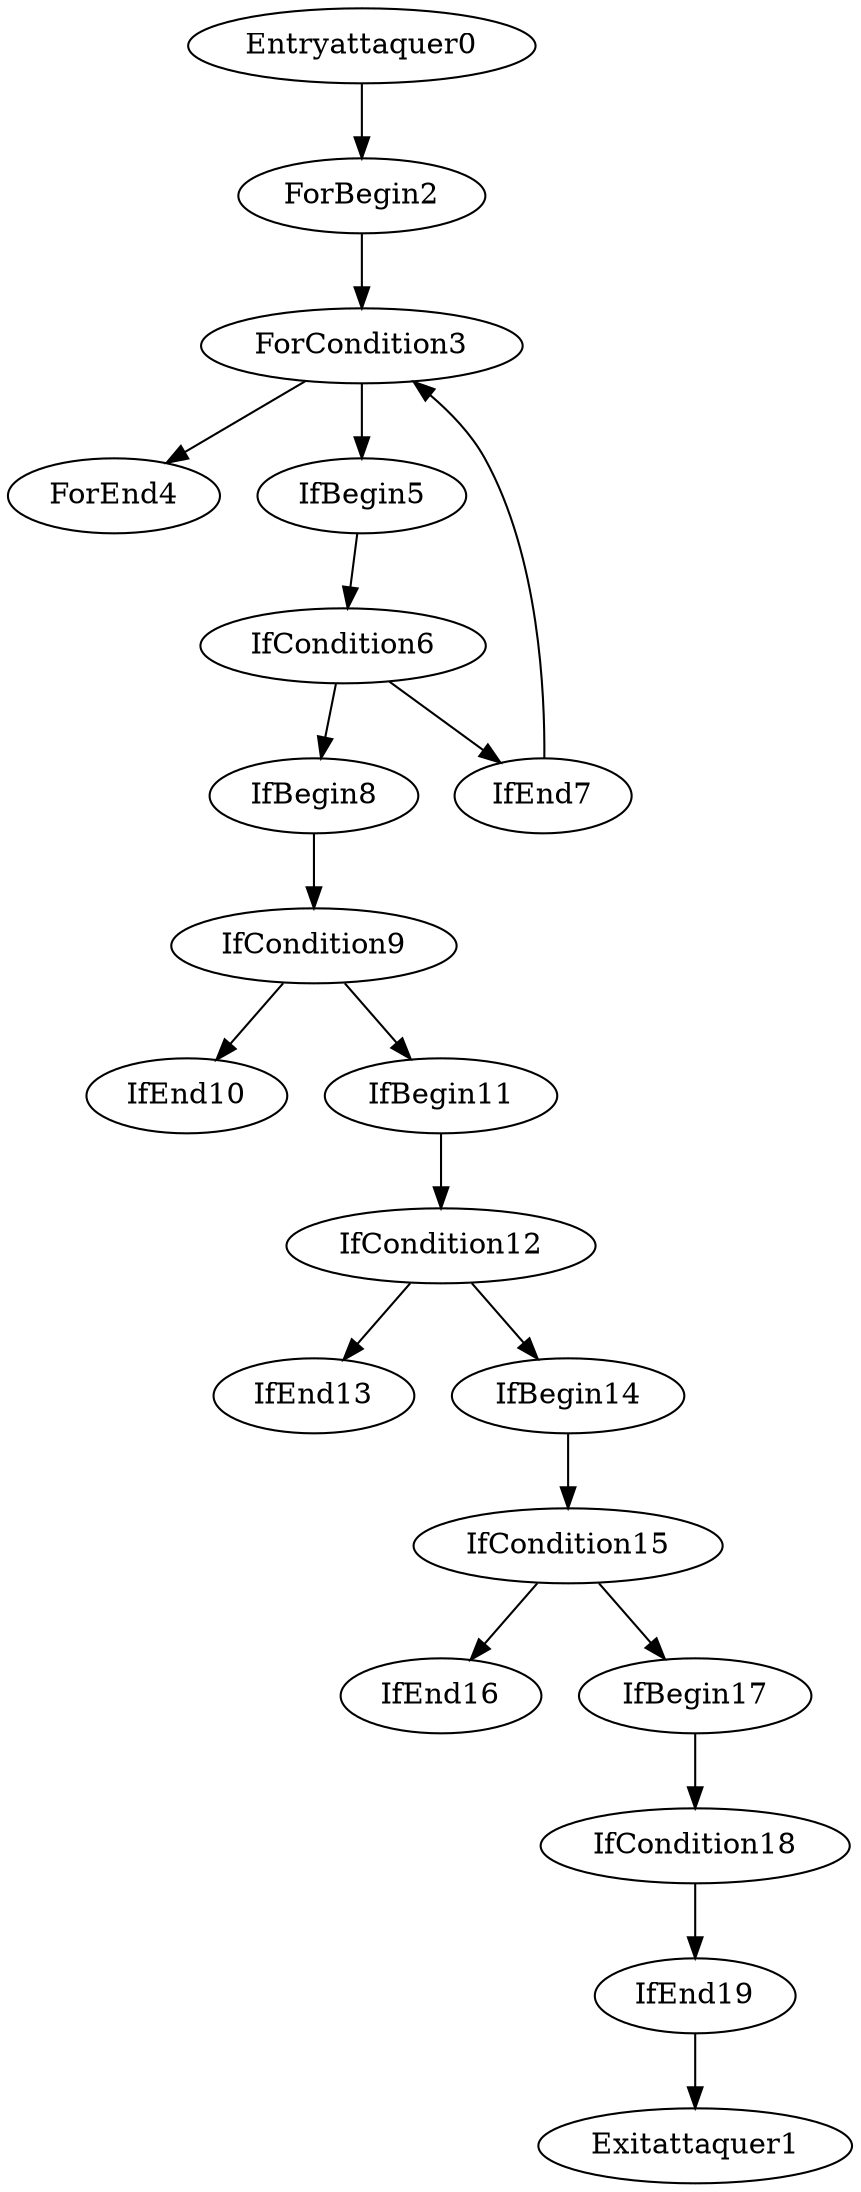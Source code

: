 digraph { 
Entryattaquer0
Exitattaquer1
ForBegin2
ForCondition3
ForEnd4
IfBegin5
IfCondition6
IfEnd7
IfBegin8
IfCondition9
IfEnd10
IfBegin11
IfCondition12
IfEnd13
IfBegin14
IfCondition15
IfEnd16
IfBegin17
IfCondition18
IfEnd19
IfEnd19 -> Exitattaquer1
Entryattaquer0 -> ForBegin2
ForBegin2 -> ForCondition3
IfEnd7 -> ForCondition3
ForCondition3 -> ForEnd4
ForCondition3 -> IfBegin5
IfBegin5 -> IfCondition6
IfCondition6 -> IfEnd7
IfCondition6 -> IfBegin8
IfBegin8 -> IfCondition9
IfCondition9 -> IfEnd10
IfCondition9 -> IfBegin11
IfBegin11 -> IfCondition12
IfCondition12 -> IfEnd13
IfCondition12 -> IfBegin14
IfBegin14 -> IfCondition15
IfCondition15 -> IfEnd16
IfCondition15 -> IfBegin17
IfBegin17 -> IfCondition18
IfCondition18 -> IfEnd19
}